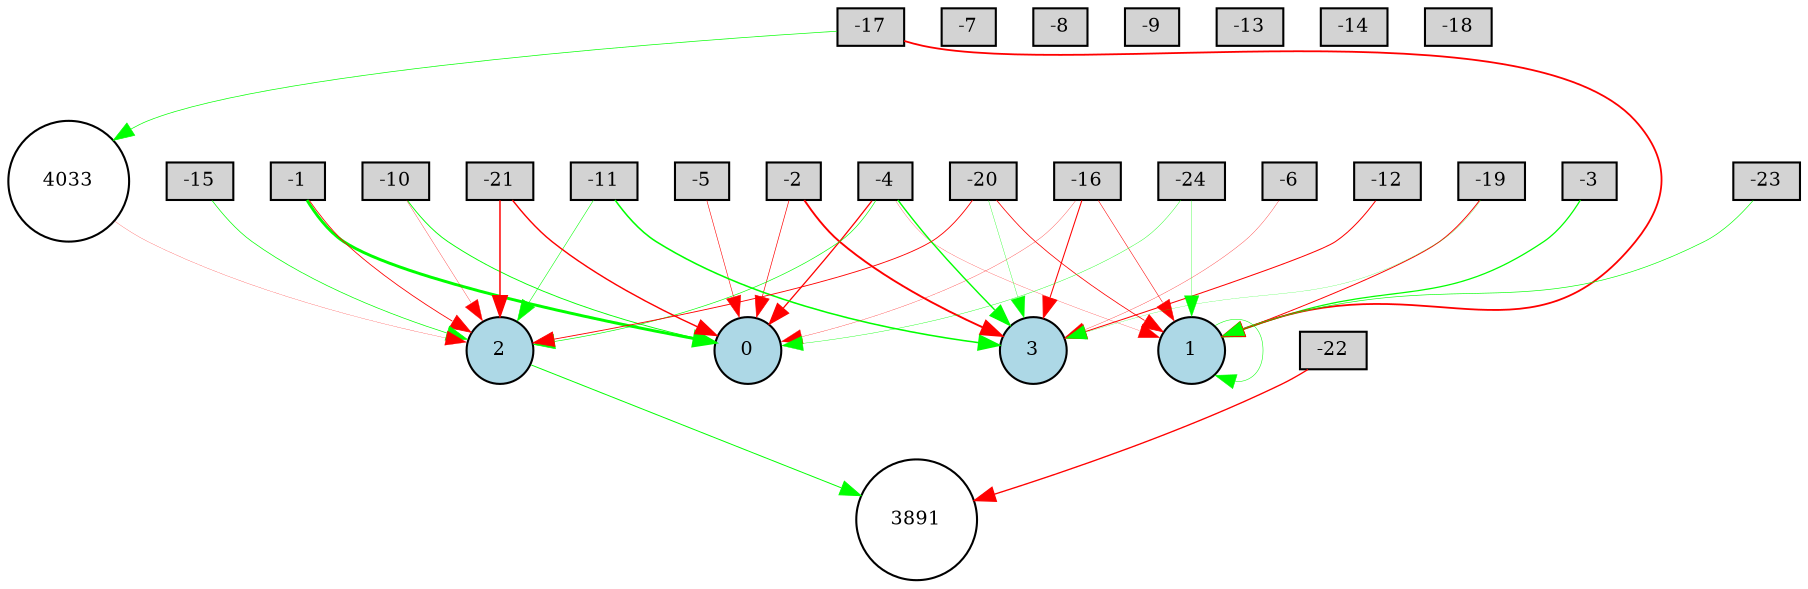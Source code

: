 digraph {
	node [fontsize=9 height=0.2 shape=circle width=0.2]
	-1 [fillcolor=lightgray shape=box style=filled]
	-2 [fillcolor=lightgray shape=box style=filled]
	-3 [fillcolor=lightgray shape=box style=filled]
	-4 [fillcolor=lightgray shape=box style=filled]
	-5 [fillcolor=lightgray shape=box style=filled]
	-6 [fillcolor=lightgray shape=box style=filled]
	-7 [fillcolor=lightgray shape=box style=filled]
	-8 [fillcolor=lightgray shape=box style=filled]
	-9 [fillcolor=lightgray shape=box style=filled]
	-10 [fillcolor=lightgray shape=box style=filled]
	-11 [fillcolor=lightgray shape=box style=filled]
	-12 [fillcolor=lightgray shape=box style=filled]
	-13 [fillcolor=lightgray shape=box style=filled]
	-14 [fillcolor=lightgray shape=box style=filled]
	-15 [fillcolor=lightgray shape=box style=filled]
	-16 [fillcolor=lightgray shape=box style=filled]
	-17 [fillcolor=lightgray shape=box style=filled]
	-18 [fillcolor=lightgray shape=box style=filled]
	-19 [fillcolor=lightgray shape=box style=filled]
	-20 [fillcolor=lightgray shape=box style=filled]
	-21 [fillcolor=lightgray shape=box style=filled]
	-22 [fillcolor=lightgray shape=box style=filled]
	-23 [fillcolor=lightgray shape=box style=filled]
	-24 [fillcolor=lightgray shape=box style=filled]
	0 [fillcolor=lightblue style=filled]
	1 [fillcolor=lightblue style=filled]
	2 [fillcolor=lightblue style=filled]
	3 [fillcolor=lightblue style=filled]
	4033 [fillcolor=white style=filled]
	3891 [fillcolor=white style=filled]
	-20 -> 2 [color=red penwidth=0.4255412036261462 style=solid]
	-10 -> 2 [color=red penwidth=0.15025939774470287 style=solid]
	2 -> 3891 [color=green penwidth=0.461977601841407 style=solid]
	-2 -> 0 [color=red penwidth=0.3239746592798257 style=solid]
	-19 -> 3 [color=green penwidth=0.10664156827164542 style=solid]
	-24 -> 1 [color=green penwidth=0.14824369675825166 style=solid]
	-16 -> 3 [color=red penwidth=0.5021399001958459 style=solid]
	-6 -> 3 [color=red penwidth=0.15102374955515702 style=solid]
	-15 -> 2 [color=green penwidth=0.3393639548725945 style=solid]
	-4 -> 2 [color=green penwidth=0.3111910516647717 style=solid]
	-17 -> 1 [color=red penwidth=0.8645908003378414 style=solid]
	-20 -> 3 [color=green penwidth=0.16050621197248469 style=solid]
	-1 -> 0 [color=green penwidth=1.412210601378745 style=solid]
	-4 -> 3 [color=green penwidth=0.6676502434307666 style=solid]
	-17 -> 4033 [color=green penwidth=0.3311805211497677 style=solid]
	-21 -> 0 [color=red penwidth=0.6760176667012848 style=solid]
	-16 -> 0 [color=red penwidth=0.13931161038634737 style=solid]
	1 -> 1 [color=green penwidth=0.24939305861003375 style=solid]
	-5 -> 0 [color=red penwidth=0.27110195687911814 style=solid]
	-19 -> 1 [color=red penwidth=0.4618713397561163 style=solid]
	-22 -> 3891 [color=red penwidth=0.6426337644425117 style=solid]
	-1 -> 2 [color=red penwidth=0.3958124657422467 style=solid]
	-11 -> 3 [color=green penwidth=0.7443009887304655 style=solid]
	-16 -> 1 [color=red penwidth=0.25805086160952806 style=solid]
	-3 -> 1 [color=green penwidth=0.600338697259015 style=solid]
	-4 -> 0 [color=red penwidth=0.6144039855113589 style=solid]
	4033 -> 2 [color=red penwidth=0.1099125360196926 style=solid]
	-20 -> 1 [color=red penwidth=0.3761497781645907 style=solid]
	-23 -> 1 [color=green penwidth=0.3110204632390967 style=solid]
	-12 -> 3 [color=red penwidth=0.48597157486535647 style=solid]
	-2 -> 3 [color=red penwidth=0.9123415581166926 style=solid]
	-21 -> 2 [color=red penwidth=0.7092493515300222 style=solid]
	-24 -> 0 [color=green penwidth=0.18487183668722107 style=solid]
	-11 -> 2 [color=green penwidth=0.2615175584986467 style=solid]
	-10 -> 0 [color=green penwidth=0.43442338661792346 style=solid]
	-4 -> 1 [color=red penwidth=0.11856375018894853 style=solid]
}
